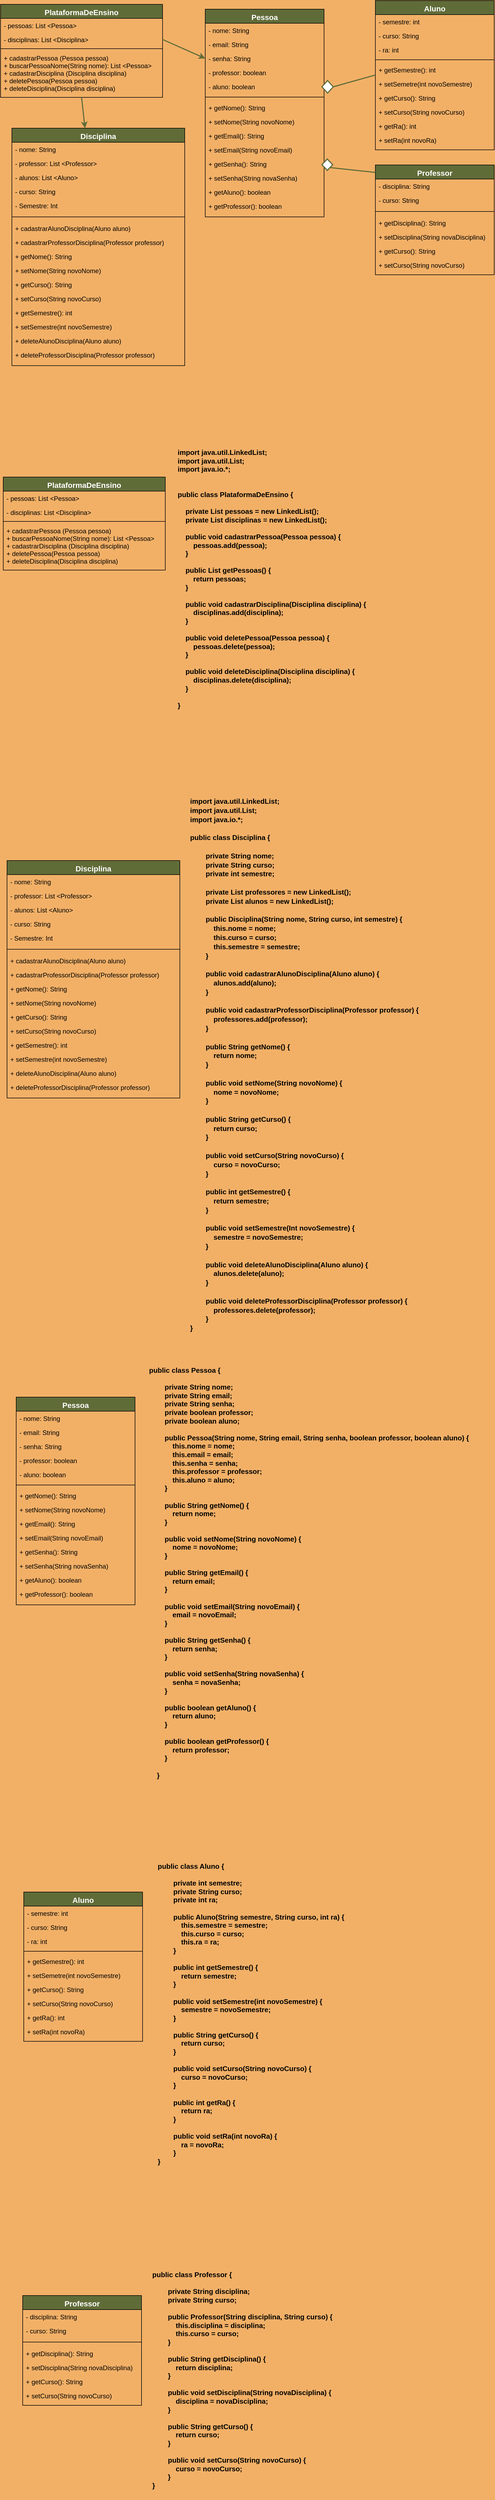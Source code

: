 <mxfile version="17.1.0" type="github">
  <diagram id="C5RBs43oDa-KdzZeNtuy" name="Page-1">
    <mxGraphModel dx="1320" dy="515" grid="0" gridSize="10" guides="1" tooltips="1" connect="1" arrows="1" fold="1" page="1" pageScale="1" pageWidth="827" pageHeight="1169" background="#F2B067" math="0" shadow="0">
      <root>
        <mxCell id="WIyWlLk6GJQsqaUBKTNV-0" />
        <mxCell id="WIyWlLk6GJQsqaUBKTNV-1" parent="WIyWlLk6GJQsqaUBKTNV-0" />
        <mxCell id="zkfFHV4jXpPFQw0GAbJ--0" value="PlataformaDeEnsino" style="swimlane;fontStyle=1;align=center;verticalAlign=top;childLayout=stackLayout;horizontal=1;startSize=26;horizontalStack=0;resizeParent=1;resizeLast=0;collapsible=1;marginBottom=0;rounded=0;shadow=0;strokeWidth=1;fillColor=#606C38;fontSize=14;fontColor=#FFFFFF;" parent="WIyWlLk6GJQsqaUBKTNV-1" vertex="1">
          <mxGeometry x="40" y="20" width="300" height="172" as="geometry">
            <mxRectangle x="220" y="120" width="160" height="26" as="alternateBounds" />
          </mxGeometry>
        </mxCell>
        <mxCell id="zkfFHV4jXpPFQw0GAbJ--1" value="- pessoas: List &lt;Pessoa&gt;" style="text;align=left;verticalAlign=top;spacingLeft=4;spacingRight=4;overflow=hidden;rotatable=0;points=[[0,0.5],[1,0.5]];portConstraint=eastwest;" parent="zkfFHV4jXpPFQw0GAbJ--0" vertex="1">
          <mxGeometry y="26" width="300" height="26" as="geometry" />
        </mxCell>
        <mxCell id="zkfFHV4jXpPFQw0GAbJ--2" value="- disciplinas: List &lt;Disciplina&gt;" style="text;align=left;verticalAlign=top;spacingLeft=4;spacingRight=4;overflow=hidden;rotatable=0;points=[[0,0.5],[1,0.5]];portConstraint=eastwest;rounded=0;shadow=0;html=0;strokeWidth=1;strokeColor=none;" parent="zkfFHV4jXpPFQw0GAbJ--0" vertex="1">
          <mxGeometry y="52" width="300" height="26" as="geometry" />
        </mxCell>
        <mxCell id="zkfFHV4jXpPFQw0GAbJ--4" value="" style="line;html=1;strokeWidth=1;align=left;verticalAlign=middle;spacingTop=-1;spacingLeft=3;spacingRight=3;rotatable=0;labelPosition=right;points=[];portConstraint=eastwest;" parent="zkfFHV4jXpPFQw0GAbJ--0" vertex="1">
          <mxGeometry y="78" width="300" height="8" as="geometry" />
        </mxCell>
        <mxCell id="zkfFHV4jXpPFQw0GAbJ--5" value="+ cadastrarPessoa (Pessoa pessoa)&#xa;+ buscarPessoaNome(String nome): List &lt;Pessoa&gt;&#xa;+ cadastrarDisciplina (Disciplina disciplina)&#xa;+ deletePessoa(Pessoa pessoa)&#xa;+ deleteDisciplina(Disciplina disciplina)&#xa;&#xa;&#xa;" style="text;align=left;verticalAlign=top;spacingLeft=4;spacingRight=4;overflow=hidden;rotatable=0;points=[[0,0.5],[1,0.5]];portConstraint=eastwest;" parent="zkfFHV4jXpPFQw0GAbJ--0" vertex="1">
          <mxGeometry y="86" width="300" height="84" as="geometry" />
        </mxCell>
        <mxCell id="zkfFHV4jXpPFQw0GAbJ--17" value="Pessoa" style="swimlane;fontStyle=1;align=center;verticalAlign=top;childLayout=stackLayout;horizontal=1;startSize=26;horizontalStack=0;resizeParent=1;resizeLast=0;collapsible=1;marginBottom=0;rounded=0;shadow=0;strokeWidth=1;fillColor=#606C38;fontSize=14;fontColor=#FFFFFF;" parent="WIyWlLk6GJQsqaUBKTNV-1" vertex="1">
          <mxGeometry x="419" y="29" width="220" height="384" as="geometry">
            <mxRectangle x="550" y="140" width="160" height="26" as="alternateBounds" />
          </mxGeometry>
        </mxCell>
        <mxCell id="zkfFHV4jXpPFQw0GAbJ--18" value="- nome: String" style="text;align=left;verticalAlign=top;spacingLeft=4;spacingRight=4;overflow=hidden;rotatable=0;points=[[0,0.5],[1,0.5]];portConstraint=eastwest;" parent="zkfFHV4jXpPFQw0GAbJ--17" vertex="1">
          <mxGeometry y="26" width="220" height="26" as="geometry" />
        </mxCell>
        <mxCell id="zkfFHV4jXpPFQw0GAbJ--19" value="- email: String" style="text;align=left;verticalAlign=top;spacingLeft=4;spacingRight=4;overflow=hidden;rotatable=0;points=[[0,0.5],[1,0.5]];portConstraint=eastwest;rounded=0;shadow=0;html=0;" parent="zkfFHV4jXpPFQw0GAbJ--17" vertex="1">
          <mxGeometry y="52" width="220" height="26" as="geometry" />
        </mxCell>
        <mxCell id="Sozwrkm8LUnKUUZ9vT8I-0" value="- senha: String" style="text;align=left;verticalAlign=top;spacingLeft=4;spacingRight=4;overflow=hidden;rotatable=0;points=[[0,0.5],[1,0.5]];portConstraint=eastwest;rounded=0;shadow=0;html=0;" parent="zkfFHV4jXpPFQw0GAbJ--17" vertex="1">
          <mxGeometry y="78" width="220" height="26" as="geometry" />
        </mxCell>
        <mxCell id="Sozwrkm8LUnKUUZ9vT8I-1" value="- professor: boolean" style="text;align=left;verticalAlign=top;spacingLeft=4;spacingRight=4;overflow=hidden;rotatable=0;points=[[0,0.5],[1,0.5]];portConstraint=eastwest;rounded=0;shadow=0;html=0;" parent="zkfFHV4jXpPFQw0GAbJ--17" vertex="1">
          <mxGeometry y="104" width="220" height="26" as="geometry" />
        </mxCell>
        <mxCell id="Sozwrkm8LUnKUUZ9vT8I-19" value="- aluno: boolean" style="text;align=left;verticalAlign=top;spacingLeft=4;spacingRight=4;overflow=hidden;rotatable=0;points=[[0,0.5],[1,0.5]];portConstraint=eastwest;rounded=0;shadow=0;html=0;" parent="zkfFHV4jXpPFQw0GAbJ--17" vertex="1">
          <mxGeometry y="130" width="220" height="26" as="geometry" />
        </mxCell>
        <mxCell id="zkfFHV4jXpPFQw0GAbJ--23" value="" style="line;html=1;strokeWidth=1;align=left;verticalAlign=middle;spacingTop=-1;spacingLeft=3;spacingRight=3;rotatable=0;labelPosition=right;points=[];portConstraint=eastwest;" parent="zkfFHV4jXpPFQw0GAbJ--17" vertex="1">
          <mxGeometry y="156" width="220" height="13" as="geometry" />
        </mxCell>
        <mxCell id="zkfFHV4jXpPFQw0GAbJ--24" value="+ getNome(): String" style="text;align=left;verticalAlign=top;spacingLeft=4;spacingRight=4;overflow=hidden;rotatable=0;points=[[0,0.5],[1,0.5]];portConstraint=eastwest;" parent="zkfFHV4jXpPFQw0GAbJ--17" vertex="1">
          <mxGeometry y="169" width="220" height="26" as="geometry" />
        </mxCell>
        <mxCell id="zkfFHV4jXpPFQw0GAbJ--25" value="+ setNome(String novoNome)" style="text;align=left;verticalAlign=top;spacingLeft=4;spacingRight=4;overflow=hidden;rotatable=0;points=[[0,0.5],[1,0.5]];portConstraint=eastwest;" parent="zkfFHV4jXpPFQw0GAbJ--17" vertex="1">
          <mxGeometry y="195" width="220" height="26" as="geometry" />
        </mxCell>
        <mxCell id="Sozwrkm8LUnKUUZ9vT8I-2" value="+ getEmail(): String" style="text;align=left;verticalAlign=top;spacingLeft=4;spacingRight=4;overflow=hidden;rotatable=0;points=[[0,0.5],[1,0.5]];portConstraint=eastwest;" parent="zkfFHV4jXpPFQw0GAbJ--17" vertex="1">
          <mxGeometry y="221" width="220" height="26" as="geometry" />
        </mxCell>
        <mxCell id="Sozwrkm8LUnKUUZ9vT8I-3" value="+ setEmail(String novoEmail)" style="text;align=left;verticalAlign=top;spacingLeft=4;spacingRight=4;overflow=hidden;rotatable=0;points=[[0,0.5],[1,0.5]];portConstraint=eastwest;" parent="zkfFHV4jXpPFQw0GAbJ--17" vertex="1">
          <mxGeometry y="247" width="220" height="26" as="geometry" />
        </mxCell>
        <mxCell id="Sozwrkm8LUnKUUZ9vT8I-5" value="+ getSenha(): String" style="text;align=left;verticalAlign=top;spacingLeft=4;spacingRight=4;overflow=hidden;rotatable=0;points=[[0,0.5],[1,0.5]];portConstraint=eastwest;" parent="zkfFHV4jXpPFQw0GAbJ--17" vertex="1">
          <mxGeometry y="273" width="220" height="26" as="geometry" />
        </mxCell>
        <mxCell id="Sozwrkm8LUnKUUZ9vT8I-6" value="+ setSenha(String novaSenha)" style="text;align=left;verticalAlign=top;spacingLeft=4;spacingRight=4;overflow=hidden;rotatable=0;points=[[0,0.5],[1,0.5]];portConstraint=eastwest;" parent="zkfFHV4jXpPFQw0GAbJ--17" vertex="1">
          <mxGeometry y="299" width="220" height="26" as="geometry" />
        </mxCell>
        <mxCell id="Sozwrkm8LUnKUUZ9vT8I-20" value="+ getAluno(): boolean" style="text;align=left;verticalAlign=top;spacingLeft=4;spacingRight=4;overflow=hidden;rotatable=0;points=[[0,0.5],[1,0.5]];portConstraint=eastwest;" parent="zkfFHV4jXpPFQw0GAbJ--17" vertex="1">
          <mxGeometry y="325" width="220" height="26" as="geometry" />
        </mxCell>
        <mxCell id="Sozwrkm8LUnKUUZ9vT8I-21" value="+ getProfessor(): boolean" style="text;align=left;verticalAlign=top;spacingLeft=4;spacingRight=4;overflow=hidden;rotatable=0;points=[[0,0.5],[1,0.5]];portConstraint=eastwest;" parent="zkfFHV4jXpPFQw0GAbJ--17" vertex="1">
          <mxGeometry y="351" width="220" height="26" as="geometry" />
        </mxCell>
        <mxCell id="iCDL-A0NoCfyrDRCizDj-4" value="" style="endArrow=classic;html=1;rounded=0;strokeWidth=2;strokeColor=#606C38;" parent="WIyWlLk6GJQsqaUBKTNV-1" target="Sozwrkm8LUnKUUZ9vT8I-7" edge="1">
          <mxGeometry width="50" height="50" relative="1" as="geometry">
            <mxPoint x="190" y="192" as="sourcePoint" />
            <mxPoint x="440.02" y="440" as="targetPoint" />
          </mxGeometry>
        </mxCell>
        <mxCell id="iCDL-A0NoCfyrDRCizDj-5" value="" style="endArrow=classic;html=1;rounded=0;exitX=1;exitY=0.5;exitDx=0;exitDy=0;entryX=0;entryY=0.5;entryDx=0;entryDy=0;strokeWidth=2;strokeColor=#606C38;" parent="WIyWlLk6GJQsqaUBKTNV-1" source="zkfFHV4jXpPFQw0GAbJ--2" target="Sozwrkm8LUnKUUZ9vT8I-0" edge="1">
          <mxGeometry width="50" height="50" relative="1" as="geometry">
            <mxPoint x="380" y="154" as="sourcePoint" />
            <mxPoint x="430" y="104" as="targetPoint" />
          </mxGeometry>
        </mxCell>
        <mxCell id="Sozwrkm8LUnKUUZ9vT8I-7" value="Disciplina" style="swimlane;fontStyle=1;align=center;verticalAlign=top;childLayout=stackLayout;horizontal=1;startSize=26;horizontalStack=0;resizeParent=1;resizeLast=0;collapsible=1;marginBottom=0;rounded=0;shadow=0;strokeWidth=1;fillColor=#606C38;fontSize=14;fontColor=#FFFFFF;" parent="WIyWlLk6GJQsqaUBKTNV-1" vertex="1">
          <mxGeometry x="61" y="249" width="320" height="439" as="geometry">
            <mxRectangle x="550" y="140" width="160" height="26" as="alternateBounds" />
          </mxGeometry>
        </mxCell>
        <mxCell id="Sozwrkm8LUnKUUZ9vT8I-8" value="- nome: String" style="text;align=left;verticalAlign=top;spacingLeft=4;spacingRight=4;overflow=hidden;rotatable=0;points=[[0,0.5],[1,0.5]];portConstraint=eastwest;" parent="Sozwrkm8LUnKUUZ9vT8I-7" vertex="1">
          <mxGeometry y="26" width="320" height="26" as="geometry" />
        </mxCell>
        <mxCell id="Sozwrkm8LUnKUUZ9vT8I-9" value="- professor: List &lt;Professor&gt;" style="text;align=left;verticalAlign=top;spacingLeft=4;spacingRight=4;overflow=hidden;rotatable=0;points=[[0,0.5],[1,0.5]];portConstraint=eastwest;rounded=0;shadow=0;html=0;" parent="Sozwrkm8LUnKUUZ9vT8I-7" vertex="1">
          <mxGeometry y="52" width="320" height="26" as="geometry" />
        </mxCell>
        <mxCell id="Sozwrkm8LUnKUUZ9vT8I-10" value="- alunos: List &lt;Aluno&gt;" style="text;align=left;verticalAlign=top;spacingLeft=4;spacingRight=4;overflow=hidden;rotatable=0;points=[[0,0.5],[1,0.5]];portConstraint=eastwest;rounded=0;shadow=0;html=0;fillColor=none;" parent="Sozwrkm8LUnKUUZ9vT8I-7" vertex="1">
          <mxGeometry y="78" width="320" height="26" as="geometry" />
        </mxCell>
        <mxCell id="Sozwrkm8LUnKUUZ9vT8I-59" value="- curso: String" style="text;align=left;verticalAlign=top;spacingLeft=4;spacingRight=4;overflow=hidden;rotatable=0;points=[[0,0.5],[1,0.5]];portConstraint=eastwest;rounded=0;shadow=0;html=0;" parent="Sozwrkm8LUnKUUZ9vT8I-7" vertex="1">
          <mxGeometry y="104" width="320" height="26" as="geometry" />
        </mxCell>
        <mxCell id="Sozwrkm8LUnKUUZ9vT8I-60" value="- Semestre: Int" style="text;align=left;verticalAlign=top;spacingLeft=4;spacingRight=4;overflow=hidden;rotatable=0;points=[[0,0.5],[1,0.5]];portConstraint=eastwest;rounded=0;shadow=0;html=0;" parent="Sozwrkm8LUnKUUZ9vT8I-7" vertex="1">
          <mxGeometry y="130" width="320" height="26" as="geometry" />
        </mxCell>
        <mxCell id="Sozwrkm8LUnKUUZ9vT8I-12" value="" style="line;html=1;strokeWidth=1;align=left;verticalAlign=middle;spacingTop=-1;spacingLeft=3;spacingRight=3;rotatable=0;labelPosition=right;points=[];portConstraint=eastwest;" parent="Sozwrkm8LUnKUUZ9vT8I-7" vertex="1">
          <mxGeometry y="156" width="320" height="16" as="geometry" />
        </mxCell>
        <mxCell id="Sozwrkm8LUnKUUZ9vT8I-13" value="+ cadastrarAlunoDisciplina(Aluno aluno)" style="text;align=left;verticalAlign=top;spacingLeft=4;spacingRight=4;overflow=hidden;rotatable=0;points=[[0,0.5],[1,0.5]];portConstraint=eastwest;" parent="Sozwrkm8LUnKUUZ9vT8I-7" vertex="1">
          <mxGeometry y="172" width="320" height="26" as="geometry" />
        </mxCell>
        <mxCell id="Sozwrkm8LUnKUUZ9vT8I-14" value="+ cadastrarProfessorDisciplina(Professor professor)" style="text;align=left;verticalAlign=top;spacingLeft=4;spacingRight=4;overflow=hidden;rotatable=0;points=[[0,0.5],[1,0.5]];portConstraint=eastwest;" parent="Sozwrkm8LUnKUUZ9vT8I-7" vertex="1">
          <mxGeometry y="198" width="320" height="26" as="geometry" />
        </mxCell>
        <mxCell id="Sozwrkm8LUnKUUZ9vT8I-15" value="+ getNome(): String" style="text;align=left;verticalAlign=top;spacingLeft=4;spacingRight=4;overflow=hidden;rotatable=0;points=[[0,0.5],[1,0.5]];portConstraint=eastwest;" parent="Sozwrkm8LUnKUUZ9vT8I-7" vertex="1">
          <mxGeometry y="224" width="320" height="26" as="geometry" />
        </mxCell>
        <mxCell id="Sozwrkm8LUnKUUZ9vT8I-16" value="+ setNome(String novoNome)" style="text;align=left;verticalAlign=top;spacingLeft=4;spacingRight=4;overflow=hidden;rotatable=0;points=[[0,0.5],[1,0.5]];portConstraint=eastwest;" parent="Sozwrkm8LUnKUUZ9vT8I-7" vertex="1">
          <mxGeometry y="250" width="320" height="26" as="geometry" />
        </mxCell>
        <mxCell id="Sozwrkm8LUnKUUZ9vT8I-18" value="+ getCurso(): String" style="text;align=left;verticalAlign=top;spacingLeft=4;spacingRight=4;overflow=hidden;rotatable=0;points=[[0,0.5],[1,0.5]];portConstraint=eastwest;" parent="Sozwrkm8LUnKUUZ9vT8I-7" vertex="1">
          <mxGeometry y="276" width="320" height="26" as="geometry" />
        </mxCell>
        <mxCell id="Sozwrkm8LUnKUUZ9vT8I-61" value="+ setCurso(String novoCurso)" style="text;align=left;verticalAlign=top;spacingLeft=4;spacingRight=4;overflow=hidden;rotatable=0;points=[[0,0.5],[1,0.5]];portConstraint=eastwest;" parent="Sozwrkm8LUnKUUZ9vT8I-7" vertex="1">
          <mxGeometry y="302" width="320" height="26" as="geometry" />
        </mxCell>
        <mxCell id="Sozwrkm8LUnKUUZ9vT8I-17" value="+ getSemestre(): int" style="text;align=left;verticalAlign=top;spacingLeft=4;spacingRight=4;overflow=hidden;rotatable=0;points=[[0,0.5],[1,0.5]];portConstraint=eastwest;" parent="Sozwrkm8LUnKUUZ9vT8I-7" vertex="1">
          <mxGeometry y="328" width="320" height="26" as="geometry" />
        </mxCell>
        <mxCell id="Sozwrkm8LUnKUUZ9vT8I-62" value="+ setSemestre(int novoSemestre)" style="text;align=left;verticalAlign=top;spacingLeft=4;spacingRight=4;overflow=hidden;rotatable=0;points=[[0,0.5],[1,0.5]];portConstraint=eastwest;" parent="Sozwrkm8LUnKUUZ9vT8I-7" vertex="1">
          <mxGeometry y="354" width="320" height="26" as="geometry" />
        </mxCell>
        <mxCell id="Sozwrkm8LUnKUUZ9vT8I-63" value="+ deleteAlunoDisciplina(Aluno aluno)" style="text;align=left;verticalAlign=top;spacingLeft=4;spacingRight=4;overflow=hidden;rotatable=0;points=[[0,0.5],[1,0.5]];portConstraint=eastwest;" parent="Sozwrkm8LUnKUUZ9vT8I-7" vertex="1">
          <mxGeometry y="380" width="320" height="26" as="geometry" />
        </mxCell>
        <mxCell id="Sozwrkm8LUnKUUZ9vT8I-64" value="+ deleteProfessorDisciplina(Professor professor)" style="text;align=left;verticalAlign=top;spacingLeft=4;spacingRight=4;overflow=hidden;rotatable=0;points=[[0,0.5],[1,0.5]];portConstraint=eastwest;" parent="Sozwrkm8LUnKUUZ9vT8I-7" vertex="1">
          <mxGeometry y="406" width="320" height="26" as="geometry" />
        </mxCell>
        <mxCell id="Sozwrkm8LUnKUUZ9vT8I-23" value="Aluno" style="swimlane;fontStyle=1;align=center;verticalAlign=top;childLayout=stackLayout;horizontal=1;startSize=26;horizontalStack=0;resizeParent=1;resizeLast=0;collapsible=1;marginBottom=0;rounded=0;shadow=0;strokeWidth=1;fillColor=#606C38;fontSize=14;fontColor=#FFFFFF;" parent="WIyWlLk6GJQsqaUBKTNV-1" vertex="1">
          <mxGeometry x="734" y="13" width="220" height="276" as="geometry">
            <mxRectangle x="550" y="140" width="160" height="26" as="alternateBounds" />
          </mxGeometry>
        </mxCell>
        <mxCell id="Sozwrkm8LUnKUUZ9vT8I-25" value="- semestre: int" style="text;align=left;verticalAlign=top;spacingLeft=4;spacingRight=4;overflow=hidden;rotatable=0;points=[[0,0.5],[1,0.5]];portConstraint=eastwest;rounded=0;shadow=0;html=0;" parent="Sozwrkm8LUnKUUZ9vT8I-23" vertex="1">
          <mxGeometry y="26" width="220" height="26" as="geometry" />
        </mxCell>
        <mxCell id="Sozwrkm8LUnKUUZ9vT8I-26" value="- curso: String" style="text;align=left;verticalAlign=top;spacingLeft=4;spacingRight=4;overflow=hidden;rotatable=0;points=[[0,0.5],[1,0.5]];portConstraint=eastwest;rounded=0;shadow=0;html=0;" parent="Sozwrkm8LUnKUUZ9vT8I-23" vertex="1">
          <mxGeometry y="52" width="220" height="26" as="geometry" />
        </mxCell>
        <mxCell id="Sozwrkm8LUnKUUZ9vT8I-51" value="- ra: int" style="text;align=left;verticalAlign=top;spacingLeft=4;spacingRight=4;overflow=hidden;rotatable=0;points=[[0,0.5],[1,0.5]];portConstraint=eastwest;rounded=0;shadow=0;html=0;" parent="Sozwrkm8LUnKUUZ9vT8I-23" vertex="1">
          <mxGeometry y="78" width="220" height="26" as="geometry" />
        </mxCell>
        <mxCell id="Sozwrkm8LUnKUUZ9vT8I-29" value="" style="line;html=1;strokeWidth=1;align=left;verticalAlign=middle;spacingTop=-1;spacingLeft=3;spacingRight=3;rotatable=0;labelPosition=right;points=[];portConstraint=eastwest;" parent="Sozwrkm8LUnKUUZ9vT8I-23" vertex="1">
          <mxGeometry y="104" width="220" height="11" as="geometry" />
        </mxCell>
        <mxCell id="Sozwrkm8LUnKUUZ9vT8I-32" value="+ getSemestre(): int" style="text;align=left;verticalAlign=top;spacingLeft=4;spacingRight=4;overflow=hidden;rotatable=0;points=[[0,0.5],[1,0.5]];portConstraint=eastwest;" parent="Sozwrkm8LUnKUUZ9vT8I-23" vertex="1">
          <mxGeometry y="115" width="220" height="26" as="geometry" />
        </mxCell>
        <mxCell id="Sozwrkm8LUnKUUZ9vT8I-33" value="+ setSemetre(int novoSemestre)" style="text;align=left;verticalAlign=top;spacingLeft=4;spacingRight=4;overflow=hidden;rotatable=0;points=[[0,0.5],[1,0.5]];portConstraint=eastwest;" parent="Sozwrkm8LUnKUUZ9vT8I-23" vertex="1">
          <mxGeometry y="141" width="220" height="26" as="geometry" />
        </mxCell>
        <mxCell id="Sozwrkm8LUnKUUZ9vT8I-34" value="+ getCurso(): String" style="text;align=left;verticalAlign=top;spacingLeft=4;spacingRight=4;overflow=hidden;rotatable=0;points=[[0,0.5],[1,0.5]];portConstraint=eastwest;" parent="Sozwrkm8LUnKUUZ9vT8I-23" vertex="1">
          <mxGeometry y="167" width="220" height="26" as="geometry" />
        </mxCell>
        <mxCell id="Sozwrkm8LUnKUUZ9vT8I-35" value="+ setCurso(String novoCurso)" style="text;align=left;verticalAlign=top;spacingLeft=4;spacingRight=4;overflow=hidden;rotatable=0;points=[[0,0.5],[1,0.5]];portConstraint=eastwest;" parent="Sozwrkm8LUnKUUZ9vT8I-23" vertex="1">
          <mxGeometry y="193" width="220" height="26" as="geometry" />
        </mxCell>
        <mxCell id="Sozwrkm8LUnKUUZ9vT8I-52" value="+ getRa(): int" style="text;align=left;verticalAlign=top;spacingLeft=4;spacingRight=4;overflow=hidden;rotatable=0;points=[[0,0.5],[1,0.5]];portConstraint=eastwest;" parent="Sozwrkm8LUnKUUZ9vT8I-23" vertex="1">
          <mxGeometry y="219" width="220" height="26" as="geometry" />
        </mxCell>
        <mxCell id="Sozwrkm8LUnKUUZ9vT8I-53" value="+ setRa(int novoRa)" style="text;align=left;verticalAlign=top;spacingLeft=4;spacingRight=4;overflow=hidden;rotatable=0;points=[[0,0.5],[1,0.5]];portConstraint=eastwest;" parent="Sozwrkm8LUnKUUZ9vT8I-23" vertex="1">
          <mxGeometry y="245" width="220" height="26" as="geometry" />
        </mxCell>
        <mxCell id="Sozwrkm8LUnKUUZ9vT8I-40" value="Professor" style="swimlane;fontStyle=1;align=center;verticalAlign=top;childLayout=stackLayout;horizontal=1;startSize=26;horizontalStack=0;resizeParent=1;resizeLast=0;collapsible=1;marginBottom=0;rounded=0;shadow=0;strokeWidth=1;fillColor=#606C38;fontSize=14;fontColor=#FFFFFF;" parent="WIyWlLk6GJQsqaUBKTNV-1" vertex="1">
          <mxGeometry x="734" y="317" width="220" height="203" as="geometry">
            <mxRectangle x="550" y="140" width="160" height="26" as="alternateBounds" />
          </mxGeometry>
        </mxCell>
        <mxCell id="Sozwrkm8LUnKUUZ9vT8I-42" value="- disciplina: String" style="text;align=left;verticalAlign=top;spacingLeft=4;spacingRight=4;overflow=hidden;rotatable=0;points=[[0,0.5],[1,0.5]];portConstraint=eastwest;rounded=0;shadow=0;html=0;" parent="Sozwrkm8LUnKUUZ9vT8I-40" vertex="1">
          <mxGeometry y="26" width="220" height="26" as="geometry" />
        </mxCell>
        <mxCell id="Sozwrkm8LUnKUUZ9vT8I-43" value="- curso: String" style="text;align=left;verticalAlign=top;spacingLeft=4;spacingRight=4;overflow=hidden;rotatable=0;points=[[0,0.5],[1,0.5]];portConstraint=eastwest;rounded=0;shadow=0;html=0;" parent="Sozwrkm8LUnKUUZ9vT8I-40" vertex="1">
          <mxGeometry y="52" width="220" height="26" as="geometry" />
        </mxCell>
        <mxCell id="Sozwrkm8LUnKUUZ9vT8I-44" value="" style="line;html=1;strokeWidth=1;align=left;verticalAlign=middle;spacingTop=-1;spacingLeft=3;spacingRight=3;rotatable=0;labelPosition=right;points=[];portConstraint=eastwest;" parent="Sozwrkm8LUnKUUZ9vT8I-40" vertex="1">
          <mxGeometry y="78" width="220" height="16" as="geometry" />
        </mxCell>
        <mxCell id="Sozwrkm8LUnKUUZ9vT8I-47" value="+ getDisciplina(): String" style="text;align=left;verticalAlign=top;spacingLeft=4;spacingRight=4;overflow=hidden;rotatable=0;points=[[0,0.5],[1,0.5]];portConstraint=eastwest;" parent="Sozwrkm8LUnKUUZ9vT8I-40" vertex="1">
          <mxGeometry y="94" width="220" height="26" as="geometry" />
        </mxCell>
        <mxCell id="Sozwrkm8LUnKUUZ9vT8I-48" value="+ setDisciplina(String novaDisciplina)" style="text;align=left;verticalAlign=top;spacingLeft=4;spacingRight=4;overflow=hidden;rotatable=0;points=[[0,0.5],[1,0.5]];portConstraint=eastwest;" parent="Sozwrkm8LUnKUUZ9vT8I-40" vertex="1">
          <mxGeometry y="120" width="220" height="26" as="geometry" />
        </mxCell>
        <mxCell id="Sozwrkm8LUnKUUZ9vT8I-49" value="+ getCurso(): String" style="text;align=left;verticalAlign=top;spacingLeft=4;spacingRight=4;overflow=hidden;rotatable=0;points=[[0,0.5],[1,0.5]];portConstraint=eastwest;" parent="Sozwrkm8LUnKUUZ9vT8I-40" vertex="1">
          <mxGeometry y="146" width="220" height="26" as="geometry" />
        </mxCell>
        <mxCell id="Sozwrkm8LUnKUUZ9vT8I-50" value="+ setCurso(String novoCurso)" style="text;align=left;verticalAlign=top;spacingLeft=4;spacingRight=4;overflow=hidden;rotatable=0;points=[[0,0.5],[1,0.5]];portConstraint=eastwest;" parent="Sozwrkm8LUnKUUZ9vT8I-40" vertex="1">
          <mxGeometry y="172" width="220" height="26" as="geometry" />
        </mxCell>
        <mxCell id="Sozwrkm8LUnKUUZ9vT8I-54" value="" style="endArrow=none;html=1;rounded=0;exitX=1;exitY=0.5;exitDx=0;exitDy=0;strokeWidth=2;strokeColor=#606C38;" parent="WIyWlLk6GJQsqaUBKTNV-1" source="Sozwrkm8LUnKUUZ9vT8I-58" edge="1">
          <mxGeometry width="50" height="50" relative="1" as="geometry">
            <mxPoint x="730" y="200" as="sourcePoint" />
            <mxPoint x="733" y="151" as="targetPoint" />
          </mxGeometry>
        </mxCell>
        <mxCell id="Sozwrkm8LUnKUUZ9vT8I-55" value="" style="endArrow=none;html=1;rounded=0;exitX=1;exitY=1;exitDx=0;exitDy=0;startArrow=none;strokeWidth=2;entryX=0;entryY=0.068;entryDx=0;entryDy=0;entryPerimeter=0;strokeColor=#606C38;" parent="WIyWlLk6GJQsqaUBKTNV-1" source="Sozwrkm8LUnKUUZ9vT8I-56" target="Sozwrkm8LUnKUUZ9vT8I-40" edge="1">
          <mxGeometry width="50" height="50" relative="1" as="geometry">
            <mxPoint x="690" y="324.01" as="sourcePoint" />
            <mxPoint x="721" y="355" as="targetPoint" />
          </mxGeometry>
        </mxCell>
        <mxCell id="Sozwrkm8LUnKUUZ9vT8I-56" value="" style="rhombus;whiteSpace=wrap;html=1;strokeColor=#606C38;strokeWidth=2;" parent="WIyWlLk6GJQsqaUBKTNV-1" vertex="1">
          <mxGeometry x="635" y="306" width="20" height="21" as="geometry" />
        </mxCell>
        <mxCell id="Sozwrkm8LUnKUUZ9vT8I-58" value="" style="rhombus;whiteSpace=wrap;html=1;strokeWidth=2;strokeColor=#606C38;" parent="WIyWlLk6GJQsqaUBKTNV-1" vertex="1">
          <mxGeometry x="635" y="161" width="21" height="23" as="geometry" />
        </mxCell>
        <mxCell id="2Zl63UO0i2qb1Ubn0mg7-0" value="PlataformaDeEnsino" style="swimlane;fontStyle=1;align=center;verticalAlign=top;childLayout=stackLayout;horizontal=1;startSize=26;horizontalStack=0;resizeParent=1;resizeLast=0;collapsible=1;marginBottom=0;rounded=0;shadow=0;strokeWidth=1;fillColor=#606C38;fontSize=14;fontColor=#FFFFFF;" vertex="1" parent="WIyWlLk6GJQsqaUBKTNV-1">
          <mxGeometry x="45" y="894" width="300" height="172" as="geometry">
            <mxRectangle x="220" y="120" width="160" height="26" as="alternateBounds" />
          </mxGeometry>
        </mxCell>
        <mxCell id="2Zl63UO0i2qb1Ubn0mg7-1" value="- pessoas: List &lt;Pessoa&gt;" style="text;align=left;verticalAlign=top;spacingLeft=4;spacingRight=4;overflow=hidden;rotatable=0;points=[[0,0.5],[1,0.5]];portConstraint=eastwest;" vertex="1" parent="2Zl63UO0i2qb1Ubn0mg7-0">
          <mxGeometry y="26" width="300" height="26" as="geometry" />
        </mxCell>
        <mxCell id="2Zl63UO0i2qb1Ubn0mg7-2" value="- disciplinas: List &lt;Disciplina&gt;" style="text;align=left;verticalAlign=top;spacingLeft=4;spacingRight=4;overflow=hidden;rotatable=0;points=[[0,0.5],[1,0.5]];portConstraint=eastwest;rounded=0;shadow=0;html=0;strokeWidth=1;strokeColor=none;" vertex="1" parent="2Zl63UO0i2qb1Ubn0mg7-0">
          <mxGeometry y="52" width="300" height="26" as="geometry" />
        </mxCell>
        <mxCell id="2Zl63UO0i2qb1Ubn0mg7-3" value="" style="line;html=1;strokeWidth=1;align=left;verticalAlign=middle;spacingTop=-1;spacingLeft=3;spacingRight=3;rotatable=0;labelPosition=right;points=[];portConstraint=eastwest;" vertex="1" parent="2Zl63UO0i2qb1Ubn0mg7-0">
          <mxGeometry y="78" width="300" height="8" as="geometry" />
        </mxCell>
        <mxCell id="2Zl63UO0i2qb1Ubn0mg7-4" value="+ cadastrarPessoa (Pessoa pessoa)&#xa;+ buscarPessoaNome(String nome): List &lt;Pessoa&gt;&#xa;+ cadastrarDisciplina (Disciplina disciplina)&#xa;+ deletePessoa(Pessoa pessoa)&#xa;+ deleteDisciplina(Disciplina disciplina)&#xa;&#xa;&#xa;" style="text;align=left;verticalAlign=top;spacingLeft=4;spacingRight=4;overflow=hidden;rotatable=0;points=[[0,0.5],[1,0.5]];portConstraint=eastwest;" vertex="1" parent="2Zl63UO0i2qb1Ubn0mg7-0">
          <mxGeometry y="86" width="300" height="84" as="geometry" />
        </mxCell>
        <mxCell id="2Zl63UO0i2qb1Ubn0mg7-5" value="&lt;font style=&quot;font-size: 13px&quot;&gt;&lt;b&gt;import java.util.LinkedList;&lt;br&gt;import java.util.List;&lt;br&gt;import java.io.*;&lt;br&gt;&lt;br&gt;&lt;br&gt;public class PlataformaDeEnsino {&lt;br&gt;&amp;nbsp;&amp;nbsp; &amp;nbsp;&lt;br&gt;&amp;nbsp;&amp;nbsp; &amp;nbsp;private List pessoas = new LinkedList();&lt;br&gt;&amp;nbsp;&amp;nbsp; &amp;nbsp;private List disciplinas = new LinkedList();&lt;br&gt;&lt;br&gt;&amp;nbsp;&amp;nbsp; &amp;nbsp;public void cadastrarPessoa(Pessoa pessoa) {&lt;br&gt;&amp;nbsp;&amp;nbsp; &amp;nbsp;&amp;nbsp;&amp;nbsp;&amp;nbsp; pessoas.add(pessoa);&lt;br&gt;&amp;nbsp;&amp;nbsp; &amp;nbsp;}&lt;br&gt;&amp;nbsp;&amp;nbsp; &amp;nbsp;&lt;br&gt;&amp;nbsp;&amp;nbsp; &amp;nbsp;public List getPessoas() {&lt;br&gt;&amp;nbsp;&amp;nbsp; &amp;nbsp;&amp;nbsp;&amp;nbsp;&amp;nbsp; return pessoas;&lt;br&gt;&amp;nbsp;&amp;nbsp; &amp;nbsp;}&lt;br&gt;&amp;nbsp;&amp;nbsp; &amp;nbsp;&lt;br&gt;&amp;nbsp;&amp;nbsp; &amp;nbsp;public void cadastrarDisciplina(Disciplina disciplina) {&lt;br&gt;&amp;nbsp;&amp;nbsp; &amp;nbsp;&amp;nbsp;&amp;nbsp;&amp;nbsp; disciplinas.add(disciplina);&lt;br&gt;&amp;nbsp;&amp;nbsp; &amp;nbsp;}&lt;br&gt;&amp;nbsp;&amp;nbsp; &amp;nbsp;&lt;br&gt;&amp;nbsp;&amp;nbsp; &amp;nbsp;public void deletePessoa(Pessoa pessoa) {&lt;br&gt;&amp;nbsp;&amp;nbsp; &amp;nbsp;&amp;nbsp;&amp;nbsp;&amp;nbsp; pessoas.delete(pessoa);&lt;br&gt;&amp;nbsp;&amp;nbsp; &amp;nbsp;}&lt;br&gt;&amp;nbsp;&amp;nbsp; &amp;nbsp;&lt;br&gt;&amp;nbsp;&amp;nbsp; &amp;nbsp;public void deleteDisciplina(Disciplina disciplina) {&lt;br&gt;&amp;nbsp;&amp;nbsp; &amp;nbsp;&amp;nbsp;&amp;nbsp;&amp;nbsp; disciplinas.delete(disciplina);&lt;br&gt;&amp;nbsp;&amp;nbsp; &amp;nbsp;}&lt;br&gt;&amp;nbsp;&amp;nbsp; &amp;nbsp;&lt;br&gt;}&lt;/b&gt;&lt;/font&gt;" style="text;whiteSpace=wrap;html=1;" vertex="1" parent="WIyWlLk6GJQsqaUBKTNV-1">
          <mxGeometry x="366" y="834" width="401" height="448" as="geometry" />
        </mxCell>
        <mxCell id="2Zl63UO0i2qb1Ubn0mg7-6" value="Disciplina" style="swimlane;fontStyle=1;align=center;verticalAlign=top;childLayout=stackLayout;horizontal=1;startSize=26;horizontalStack=0;resizeParent=1;resizeLast=0;collapsible=1;marginBottom=0;rounded=0;shadow=0;strokeWidth=1;fillColor=#606C38;fontSize=14;fontColor=#FFFFFF;" vertex="1" parent="WIyWlLk6GJQsqaUBKTNV-1">
          <mxGeometry x="52" y="1603" width="320" height="439" as="geometry">
            <mxRectangle x="550" y="140" width="160" height="26" as="alternateBounds" />
          </mxGeometry>
        </mxCell>
        <mxCell id="2Zl63UO0i2qb1Ubn0mg7-7" value="- nome: String" style="text;align=left;verticalAlign=top;spacingLeft=4;spacingRight=4;overflow=hidden;rotatable=0;points=[[0,0.5],[1,0.5]];portConstraint=eastwest;" vertex="1" parent="2Zl63UO0i2qb1Ubn0mg7-6">
          <mxGeometry y="26" width="320" height="26" as="geometry" />
        </mxCell>
        <mxCell id="2Zl63UO0i2qb1Ubn0mg7-8" value="- professor: List &lt;Professor&gt;" style="text;align=left;verticalAlign=top;spacingLeft=4;spacingRight=4;overflow=hidden;rotatable=0;points=[[0,0.5],[1,0.5]];portConstraint=eastwest;rounded=0;shadow=0;html=0;" vertex="1" parent="2Zl63UO0i2qb1Ubn0mg7-6">
          <mxGeometry y="52" width="320" height="26" as="geometry" />
        </mxCell>
        <mxCell id="2Zl63UO0i2qb1Ubn0mg7-9" value="- alunos: List &lt;Aluno&gt;" style="text;align=left;verticalAlign=top;spacingLeft=4;spacingRight=4;overflow=hidden;rotatable=0;points=[[0,0.5],[1,0.5]];portConstraint=eastwest;rounded=0;shadow=0;html=0;fillColor=none;" vertex="1" parent="2Zl63UO0i2qb1Ubn0mg7-6">
          <mxGeometry y="78" width="320" height="26" as="geometry" />
        </mxCell>
        <mxCell id="2Zl63UO0i2qb1Ubn0mg7-10" value="- curso: String" style="text;align=left;verticalAlign=top;spacingLeft=4;spacingRight=4;overflow=hidden;rotatable=0;points=[[0,0.5],[1,0.5]];portConstraint=eastwest;rounded=0;shadow=0;html=0;" vertex="1" parent="2Zl63UO0i2qb1Ubn0mg7-6">
          <mxGeometry y="104" width="320" height="26" as="geometry" />
        </mxCell>
        <mxCell id="2Zl63UO0i2qb1Ubn0mg7-11" value="- Semestre: Int" style="text;align=left;verticalAlign=top;spacingLeft=4;spacingRight=4;overflow=hidden;rotatable=0;points=[[0,0.5],[1,0.5]];portConstraint=eastwest;rounded=0;shadow=0;html=0;" vertex="1" parent="2Zl63UO0i2qb1Ubn0mg7-6">
          <mxGeometry y="130" width="320" height="26" as="geometry" />
        </mxCell>
        <mxCell id="2Zl63UO0i2qb1Ubn0mg7-12" value="" style="line;html=1;strokeWidth=1;align=left;verticalAlign=middle;spacingTop=-1;spacingLeft=3;spacingRight=3;rotatable=0;labelPosition=right;points=[];portConstraint=eastwest;" vertex="1" parent="2Zl63UO0i2qb1Ubn0mg7-6">
          <mxGeometry y="156" width="320" height="16" as="geometry" />
        </mxCell>
        <mxCell id="2Zl63UO0i2qb1Ubn0mg7-13" value="+ cadastrarAlunoDisciplina(Aluno aluno)" style="text;align=left;verticalAlign=top;spacingLeft=4;spacingRight=4;overflow=hidden;rotatable=0;points=[[0,0.5],[1,0.5]];portConstraint=eastwest;" vertex="1" parent="2Zl63UO0i2qb1Ubn0mg7-6">
          <mxGeometry y="172" width="320" height="26" as="geometry" />
        </mxCell>
        <mxCell id="2Zl63UO0i2qb1Ubn0mg7-14" value="+ cadastrarProfessorDisciplina(Professor professor)" style="text;align=left;verticalAlign=top;spacingLeft=4;spacingRight=4;overflow=hidden;rotatable=0;points=[[0,0.5],[1,0.5]];portConstraint=eastwest;" vertex="1" parent="2Zl63UO0i2qb1Ubn0mg7-6">
          <mxGeometry y="198" width="320" height="26" as="geometry" />
        </mxCell>
        <mxCell id="2Zl63UO0i2qb1Ubn0mg7-15" value="+ getNome(): String" style="text;align=left;verticalAlign=top;spacingLeft=4;spacingRight=4;overflow=hidden;rotatable=0;points=[[0,0.5],[1,0.5]];portConstraint=eastwest;" vertex="1" parent="2Zl63UO0i2qb1Ubn0mg7-6">
          <mxGeometry y="224" width="320" height="26" as="geometry" />
        </mxCell>
        <mxCell id="2Zl63UO0i2qb1Ubn0mg7-16" value="+ setNome(String novoNome)" style="text;align=left;verticalAlign=top;spacingLeft=4;spacingRight=4;overflow=hidden;rotatable=0;points=[[0,0.5],[1,0.5]];portConstraint=eastwest;" vertex="1" parent="2Zl63UO0i2qb1Ubn0mg7-6">
          <mxGeometry y="250" width="320" height="26" as="geometry" />
        </mxCell>
        <mxCell id="2Zl63UO0i2qb1Ubn0mg7-17" value="+ getCurso(): String" style="text;align=left;verticalAlign=top;spacingLeft=4;spacingRight=4;overflow=hidden;rotatable=0;points=[[0,0.5],[1,0.5]];portConstraint=eastwest;" vertex="1" parent="2Zl63UO0i2qb1Ubn0mg7-6">
          <mxGeometry y="276" width="320" height="26" as="geometry" />
        </mxCell>
        <mxCell id="2Zl63UO0i2qb1Ubn0mg7-18" value="+ setCurso(String novoCurso)" style="text;align=left;verticalAlign=top;spacingLeft=4;spacingRight=4;overflow=hidden;rotatable=0;points=[[0,0.5],[1,0.5]];portConstraint=eastwest;" vertex="1" parent="2Zl63UO0i2qb1Ubn0mg7-6">
          <mxGeometry y="302" width="320" height="26" as="geometry" />
        </mxCell>
        <mxCell id="2Zl63UO0i2qb1Ubn0mg7-19" value="+ getSemestre(): int" style="text;align=left;verticalAlign=top;spacingLeft=4;spacingRight=4;overflow=hidden;rotatable=0;points=[[0,0.5],[1,0.5]];portConstraint=eastwest;" vertex="1" parent="2Zl63UO0i2qb1Ubn0mg7-6">
          <mxGeometry y="328" width="320" height="26" as="geometry" />
        </mxCell>
        <mxCell id="2Zl63UO0i2qb1Ubn0mg7-20" value="+ setSemestre(int novoSemestre)" style="text;align=left;verticalAlign=top;spacingLeft=4;spacingRight=4;overflow=hidden;rotatable=0;points=[[0,0.5],[1,0.5]];portConstraint=eastwest;" vertex="1" parent="2Zl63UO0i2qb1Ubn0mg7-6">
          <mxGeometry y="354" width="320" height="26" as="geometry" />
        </mxCell>
        <mxCell id="2Zl63UO0i2qb1Ubn0mg7-21" value="+ deleteAlunoDisciplina(Aluno aluno)" style="text;align=left;verticalAlign=top;spacingLeft=4;spacingRight=4;overflow=hidden;rotatable=0;points=[[0,0.5],[1,0.5]];portConstraint=eastwest;" vertex="1" parent="2Zl63UO0i2qb1Ubn0mg7-6">
          <mxGeometry y="380" width="320" height="26" as="geometry" />
        </mxCell>
        <mxCell id="2Zl63UO0i2qb1Ubn0mg7-22" value="+ deleteProfessorDisciplina(Professor professor)" style="text;align=left;verticalAlign=top;spacingLeft=4;spacingRight=4;overflow=hidden;rotatable=0;points=[[0,0.5],[1,0.5]];portConstraint=eastwest;" vertex="1" parent="2Zl63UO0i2qb1Ubn0mg7-6">
          <mxGeometry y="406" width="320" height="26" as="geometry" />
        </mxCell>
        <mxCell id="2Zl63UO0i2qb1Ubn0mg7-23" value="&lt;font style=&quot;font-size: 13px&quot;&gt;&lt;b&gt;import java.util.LinkedList;&lt;br&gt;import java.util.List;&lt;br&gt;import java.io.*;&lt;br&gt;&lt;br&gt;public class Disciplina {&lt;br&gt;&amp;nbsp;&amp;nbsp; &amp;nbsp;&lt;br&gt;&amp;nbsp;&amp;nbsp; &amp;nbsp;&amp;nbsp;&amp;nbsp;&amp;nbsp; private String nome;&lt;br&gt;&amp;nbsp;&amp;nbsp; &amp;nbsp;&amp;nbsp;&amp;nbsp;&amp;nbsp; private String curso;&lt;br&gt;&amp;nbsp;&amp;nbsp; &amp;nbsp;&amp;nbsp;&amp;nbsp;&amp;nbsp; private int semestre;&lt;br&gt;&amp;nbsp;&amp;nbsp; &amp;nbsp;&amp;nbsp;&amp;nbsp;&amp;nbsp;&lt;br&gt;&amp;nbsp;&amp;nbsp; &amp;nbsp;&amp;nbsp;&amp;nbsp;&amp;nbsp; private List professores = new LinkedList();&lt;br&gt;&amp;nbsp;&amp;nbsp; &amp;nbsp;&amp;nbsp;&amp;nbsp;&amp;nbsp; private List alunos = new LinkedList();&lt;br&gt;&amp;nbsp;&amp;nbsp; &amp;nbsp;&amp;nbsp;&amp;nbsp;&amp;nbsp;&lt;br&gt;&amp;nbsp;&amp;nbsp; &amp;nbsp;&amp;nbsp;&amp;nbsp;&amp;nbsp; public Disciplina(String nome, String curso, int semestre) {&lt;br&gt;&amp;nbsp;&amp;nbsp; &amp;nbsp;&amp;nbsp;&amp;nbsp;&amp;nbsp; &amp;nbsp;&amp;nbsp;&amp;nbsp; this.nome = nome;&lt;br&gt;&amp;nbsp;&amp;nbsp; &amp;nbsp;&amp;nbsp;&amp;nbsp;&amp;nbsp; &amp;nbsp;&amp;nbsp;&amp;nbsp; this.curso = curso;&lt;br&gt;&amp;nbsp;&amp;nbsp; &amp;nbsp;&amp;nbsp;&amp;nbsp;&amp;nbsp; &amp;nbsp;&amp;nbsp;&amp;nbsp; this.semestre = semestre;&lt;br&gt;&amp;nbsp;&amp;nbsp; &amp;nbsp;&amp;nbsp;&amp;nbsp;&amp;nbsp; }&amp;nbsp;&amp;nbsp;&amp;nbsp;&lt;br&gt;&amp;nbsp;&amp;nbsp; &amp;nbsp;&amp;nbsp;&amp;nbsp;&amp;nbsp;&lt;br&gt;&amp;nbsp;&amp;nbsp; &amp;nbsp;&amp;nbsp;&amp;nbsp;&amp;nbsp; public void cadastrarAlunoDisciplina(Aluno aluno) {&lt;br&gt;&amp;nbsp;&amp;nbsp; &amp;nbsp;&amp;nbsp;&amp;nbsp;&amp;nbsp; &amp;nbsp;&amp;nbsp;&amp;nbsp; alunos.add(aluno);&lt;br&gt;&amp;nbsp;&amp;nbsp; &amp;nbsp;&amp;nbsp;&amp;nbsp;&amp;nbsp; }&lt;br&gt;&amp;nbsp;&amp;nbsp; &amp;nbsp;&amp;nbsp;&amp;nbsp;&amp;nbsp;&lt;br&gt;&amp;nbsp;&amp;nbsp; &amp;nbsp;&amp;nbsp;&amp;nbsp;&amp;nbsp; public void cadastrarProfessorDisciplina(Professor professor) {&lt;br&gt;&amp;nbsp;&amp;nbsp; &amp;nbsp;&amp;nbsp;&amp;nbsp;&amp;nbsp; &amp;nbsp;&amp;nbsp;&amp;nbsp; professores.add(professor);&lt;br&gt;&amp;nbsp;&amp;nbsp; &amp;nbsp;&amp;nbsp;&amp;nbsp;&amp;nbsp; }&lt;br&gt;&amp;nbsp;&amp;nbsp; &amp;nbsp;&amp;nbsp;&amp;nbsp;&amp;nbsp;&lt;br&gt;&amp;nbsp;&amp;nbsp; &amp;nbsp;&amp;nbsp;&amp;nbsp;&amp;nbsp; public String getNome() {&lt;br&gt;&amp;nbsp;&amp;nbsp; &amp;nbsp;&amp;nbsp;&amp;nbsp;&amp;nbsp; &amp;nbsp;&amp;nbsp;&amp;nbsp; return nome;&lt;br&gt;&amp;nbsp;&amp;nbsp; &amp;nbsp;&amp;nbsp;&amp;nbsp;&amp;nbsp; }&lt;br&gt;&amp;nbsp;&amp;nbsp; &amp;nbsp;&amp;nbsp;&amp;nbsp;&amp;nbsp;&lt;br&gt;&amp;nbsp;&amp;nbsp; &amp;nbsp;&amp;nbsp;&amp;nbsp;&amp;nbsp; public void setNome(String novoNome) {&lt;br&gt;&amp;nbsp;&amp;nbsp; &amp;nbsp;&amp;nbsp;&amp;nbsp;&amp;nbsp; &amp;nbsp;&amp;nbsp;&amp;nbsp; nome = novoNome;&lt;br&gt;&amp;nbsp;&amp;nbsp; &amp;nbsp;&amp;nbsp;&amp;nbsp;&amp;nbsp; }&lt;br&gt;&amp;nbsp;&amp;nbsp; &amp;nbsp;&amp;nbsp;&amp;nbsp;&amp;nbsp;&lt;br&gt;&amp;nbsp;&amp;nbsp; &amp;nbsp;&amp;nbsp;&amp;nbsp;&amp;nbsp; public String getCurso() {&lt;br&gt;&amp;nbsp;&amp;nbsp; &amp;nbsp;&amp;nbsp;&amp;nbsp;&amp;nbsp; &amp;nbsp;&amp;nbsp;&amp;nbsp; return curso;&lt;br&gt;&amp;nbsp;&amp;nbsp; &amp;nbsp;&amp;nbsp;&amp;nbsp;&amp;nbsp; }&lt;br&gt;&amp;nbsp;&amp;nbsp; &amp;nbsp;&amp;nbsp;&amp;nbsp;&amp;nbsp;&lt;br&gt;&amp;nbsp;&amp;nbsp; &amp;nbsp;&amp;nbsp;&amp;nbsp;&amp;nbsp; public void setCurso(String novoCurso) {&lt;br&gt;&amp;nbsp;&amp;nbsp; &amp;nbsp;&amp;nbsp;&amp;nbsp;&amp;nbsp; &amp;nbsp;&amp;nbsp;&amp;nbsp; curso = novoCurso;&lt;br&gt;&amp;nbsp;&amp;nbsp; &amp;nbsp;&amp;nbsp;&amp;nbsp;&amp;nbsp; }&lt;br&gt;&amp;nbsp;&amp;nbsp; &amp;nbsp;&amp;nbsp;&amp;nbsp;&amp;nbsp;&lt;br&gt;&amp;nbsp;&amp;nbsp; &amp;nbsp;&amp;nbsp;&amp;nbsp;&amp;nbsp; public int getSemestre() {&lt;br&gt;&amp;nbsp;&amp;nbsp; &amp;nbsp;&amp;nbsp;&amp;nbsp;&amp;nbsp; &amp;nbsp;&amp;nbsp;&amp;nbsp; return semestre;&lt;br&gt;&amp;nbsp;&amp;nbsp; &amp;nbsp;&amp;nbsp;&amp;nbsp;&amp;nbsp; }&lt;br&gt;&amp;nbsp;&amp;nbsp; &amp;nbsp;&amp;nbsp;&amp;nbsp;&amp;nbsp;&lt;br&gt;&amp;nbsp;&amp;nbsp; &amp;nbsp;&amp;nbsp;&amp;nbsp;&amp;nbsp; public void setSemestre(Int novoSemestre) {&lt;br&gt;&amp;nbsp;&amp;nbsp; &amp;nbsp;&amp;nbsp;&amp;nbsp;&amp;nbsp; &amp;nbsp;&amp;nbsp;&amp;nbsp; semestre = novoSemestre;&lt;br&gt;&amp;nbsp;&amp;nbsp; &amp;nbsp;&amp;nbsp;&amp;nbsp;&amp;nbsp; }&lt;br&gt;&amp;nbsp;&amp;nbsp; &amp;nbsp;&amp;nbsp;&amp;nbsp;&amp;nbsp;&lt;br&gt;&amp;nbsp;&amp;nbsp; &amp;nbsp;&amp;nbsp;&amp;nbsp;&amp;nbsp; public void deleteAlunoDisciplina(Aluno aluno) {&lt;br&gt;&amp;nbsp;&amp;nbsp; &amp;nbsp;&amp;nbsp;&amp;nbsp;&amp;nbsp; &amp;nbsp;&amp;nbsp;&amp;nbsp; alunos.delete(aluno);&lt;br&gt;&amp;nbsp;&amp;nbsp; &amp;nbsp;&amp;nbsp;&amp;nbsp;&amp;nbsp; }&lt;br&gt;&amp;nbsp;&amp;nbsp; &amp;nbsp;&amp;nbsp;&amp;nbsp;&amp;nbsp;&lt;br&gt;&amp;nbsp;&amp;nbsp; &amp;nbsp;&amp;nbsp;&amp;nbsp;&amp;nbsp; public void deleteProfessorDisciplina(Professor professor) {&lt;br&gt;&amp;nbsp;&amp;nbsp; &amp;nbsp;&amp;nbsp;&amp;nbsp;&amp;nbsp; &amp;nbsp;&amp;nbsp;&amp;nbsp; professores.delete(professor);&lt;br&gt;&amp;nbsp;&amp;nbsp; &amp;nbsp;&amp;nbsp;&amp;nbsp;&amp;nbsp; }&lt;br&gt;}&lt;/b&gt;&lt;/font&gt;" style="text;whiteSpace=wrap;html=1;fontSize=14;" vertex="1" parent="WIyWlLk6GJQsqaUBKTNV-1">
          <mxGeometry x="389" y="1478" width="438" height="1017" as="geometry" />
        </mxCell>
        <mxCell id="2Zl63UO0i2qb1Ubn0mg7-24" value="Pessoa" style="swimlane;fontStyle=1;align=center;verticalAlign=top;childLayout=stackLayout;horizontal=1;startSize=26;horizontalStack=0;resizeParent=1;resizeLast=0;collapsible=1;marginBottom=0;rounded=0;shadow=0;strokeWidth=1;fillColor=#606C38;fontSize=14;fontColor=#FFFFFF;" vertex="1" parent="WIyWlLk6GJQsqaUBKTNV-1">
          <mxGeometry x="69" y="2595" width="220" height="384" as="geometry">
            <mxRectangle x="550" y="140" width="160" height="26" as="alternateBounds" />
          </mxGeometry>
        </mxCell>
        <mxCell id="2Zl63UO0i2qb1Ubn0mg7-25" value="- nome: String" style="text;align=left;verticalAlign=top;spacingLeft=4;spacingRight=4;overflow=hidden;rotatable=0;points=[[0,0.5],[1,0.5]];portConstraint=eastwest;" vertex="1" parent="2Zl63UO0i2qb1Ubn0mg7-24">
          <mxGeometry y="26" width="220" height="26" as="geometry" />
        </mxCell>
        <mxCell id="2Zl63UO0i2qb1Ubn0mg7-26" value="- email: String" style="text;align=left;verticalAlign=top;spacingLeft=4;spacingRight=4;overflow=hidden;rotatable=0;points=[[0,0.5],[1,0.5]];portConstraint=eastwest;rounded=0;shadow=0;html=0;" vertex="1" parent="2Zl63UO0i2qb1Ubn0mg7-24">
          <mxGeometry y="52" width="220" height="26" as="geometry" />
        </mxCell>
        <mxCell id="2Zl63UO0i2qb1Ubn0mg7-27" value="- senha: String" style="text;align=left;verticalAlign=top;spacingLeft=4;spacingRight=4;overflow=hidden;rotatable=0;points=[[0,0.5],[1,0.5]];portConstraint=eastwest;rounded=0;shadow=0;html=0;" vertex="1" parent="2Zl63UO0i2qb1Ubn0mg7-24">
          <mxGeometry y="78" width="220" height="26" as="geometry" />
        </mxCell>
        <mxCell id="2Zl63UO0i2qb1Ubn0mg7-28" value="- professor: boolean" style="text;align=left;verticalAlign=top;spacingLeft=4;spacingRight=4;overflow=hidden;rotatable=0;points=[[0,0.5],[1,0.5]];portConstraint=eastwest;rounded=0;shadow=0;html=0;" vertex="1" parent="2Zl63UO0i2qb1Ubn0mg7-24">
          <mxGeometry y="104" width="220" height="26" as="geometry" />
        </mxCell>
        <mxCell id="2Zl63UO0i2qb1Ubn0mg7-29" value="- aluno: boolean" style="text;align=left;verticalAlign=top;spacingLeft=4;spacingRight=4;overflow=hidden;rotatable=0;points=[[0,0.5],[1,0.5]];portConstraint=eastwest;rounded=0;shadow=0;html=0;" vertex="1" parent="2Zl63UO0i2qb1Ubn0mg7-24">
          <mxGeometry y="130" width="220" height="26" as="geometry" />
        </mxCell>
        <mxCell id="2Zl63UO0i2qb1Ubn0mg7-30" value="" style="line;html=1;strokeWidth=1;align=left;verticalAlign=middle;spacingTop=-1;spacingLeft=3;spacingRight=3;rotatable=0;labelPosition=right;points=[];portConstraint=eastwest;" vertex="1" parent="2Zl63UO0i2qb1Ubn0mg7-24">
          <mxGeometry y="156" width="220" height="13" as="geometry" />
        </mxCell>
        <mxCell id="2Zl63UO0i2qb1Ubn0mg7-31" value="+ getNome(): String" style="text;align=left;verticalAlign=top;spacingLeft=4;spacingRight=4;overflow=hidden;rotatable=0;points=[[0,0.5],[1,0.5]];portConstraint=eastwest;" vertex="1" parent="2Zl63UO0i2qb1Ubn0mg7-24">
          <mxGeometry y="169" width="220" height="26" as="geometry" />
        </mxCell>
        <mxCell id="2Zl63UO0i2qb1Ubn0mg7-32" value="+ setNome(String novoNome)" style="text;align=left;verticalAlign=top;spacingLeft=4;spacingRight=4;overflow=hidden;rotatable=0;points=[[0,0.5],[1,0.5]];portConstraint=eastwest;" vertex="1" parent="2Zl63UO0i2qb1Ubn0mg7-24">
          <mxGeometry y="195" width="220" height="26" as="geometry" />
        </mxCell>
        <mxCell id="2Zl63UO0i2qb1Ubn0mg7-33" value="+ getEmail(): String" style="text;align=left;verticalAlign=top;spacingLeft=4;spacingRight=4;overflow=hidden;rotatable=0;points=[[0,0.5],[1,0.5]];portConstraint=eastwest;" vertex="1" parent="2Zl63UO0i2qb1Ubn0mg7-24">
          <mxGeometry y="221" width="220" height="26" as="geometry" />
        </mxCell>
        <mxCell id="2Zl63UO0i2qb1Ubn0mg7-34" value="+ setEmail(String novoEmail)" style="text;align=left;verticalAlign=top;spacingLeft=4;spacingRight=4;overflow=hidden;rotatable=0;points=[[0,0.5],[1,0.5]];portConstraint=eastwest;" vertex="1" parent="2Zl63UO0i2qb1Ubn0mg7-24">
          <mxGeometry y="247" width="220" height="26" as="geometry" />
        </mxCell>
        <mxCell id="2Zl63UO0i2qb1Ubn0mg7-35" value="+ getSenha(): String" style="text;align=left;verticalAlign=top;spacingLeft=4;spacingRight=4;overflow=hidden;rotatable=0;points=[[0,0.5],[1,0.5]];portConstraint=eastwest;" vertex="1" parent="2Zl63UO0i2qb1Ubn0mg7-24">
          <mxGeometry y="273" width="220" height="26" as="geometry" />
        </mxCell>
        <mxCell id="2Zl63UO0i2qb1Ubn0mg7-36" value="+ setSenha(String novaSenha)" style="text;align=left;verticalAlign=top;spacingLeft=4;spacingRight=4;overflow=hidden;rotatable=0;points=[[0,0.5],[1,0.5]];portConstraint=eastwest;" vertex="1" parent="2Zl63UO0i2qb1Ubn0mg7-24">
          <mxGeometry y="299" width="220" height="26" as="geometry" />
        </mxCell>
        <mxCell id="2Zl63UO0i2qb1Ubn0mg7-37" value="+ getAluno(): boolean" style="text;align=left;verticalAlign=top;spacingLeft=4;spacingRight=4;overflow=hidden;rotatable=0;points=[[0,0.5],[1,0.5]];portConstraint=eastwest;" vertex="1" parent="2Zl63UO0i2qb1Ubn0mg7-24">
          <mxGeometry y="325" width="220" height="26" as="geometry" />
        </mxCell>
        <mxCell id="2Zl63UO0i2qb1Ubn0mg7-38" value="+ getProfessor(): boolean" style="text;align=left;verticalAlign=top;spacingLeft=4;spacingRight=4;overflow=hidden;rotatable=0;points=[[0,0.5],[1,0.5]];portConstraint=eastwest;" vertex="1" parent="2Zl63UO0i2qb1Ubn0mg7-24">
          <mxGeometry y="351" width="220" height="26" as="geometry" />
        </mxCell>
        <mxCell id="2Zl63UO0i2qb1Ubn0mg7-39" value="&lt;b&gt;public class Pessoa {&lt;br&gt;&amp;nbsp;&amp;nbsp; &amp;nbsp;&amp;nbsp;&amp;nbsp;&amp;nbsp;&lt;br&gt;&amp;nbsp;&amp;nbsp; &amp;nbsp;&amp;nbsp;&amp;nbsp;&amp;nbsp; private String nome;&lt;br&gt;&amp;nbsp;&amp;nbsp; &amp;nbsp;&amp;nbsp;&amp;nbsp;&amp;nbsp; private String email;&lt;br&gt;&amp;nbsp;&amp;nbsp; &amp;nbsp;&amp;nbsp;&amp;nbsp;&amp;nbsp; private String senha;&lt;br&gt;&amp;nbsp;&amp;nbsp; &amp;nbsp;&amp;nbsp;&amp;nbsp;&amp;nbsp; private boolean professor;&lt;br&gt;&amp;nbsp;&amp;nbsp; &amp;nbsp;&amp;nbsp;&amp;nbsp;&amp;nbsp; private boolean aluno;&lt;br&gt;&amp;nbsp;&amp;nbsp; &amp;nbsp;&amp;nbsp;&amp;nbsp;&amp;nbsp;&lt;br&gt;&amp;nbsp;&amp;nbsp; &amp;nbsp;&amp;nbsp;&amp;nbsp;&amp;nbsp; public Pessoa(String nome, String email, String senha, boolean professor, boolean aluno) {&lt;br&gt;&amp;nbsp;&amp;nbsp; &amp;nbsp;&amp;nbsp;&amp;nbsp;&amp;nbsp; &amp;nbsp;&amp;nbsp;&amp;nbsp; this.nome = nome;&lt;br&gt;&amp;nbsp;&amp;nbsp; &amp;nbsp;&amp;nbsp;&amp;nbsp;&amp;nbsp; &amp;nbsp;&amp;nbsp;&amp;nbsp; this.email = email;&lt;br&gt;&amp;nbsp;&amp;nbsp; &amp;nbsp;&amp;nbsp;&amp;nbsp;&amp;nbsp; &amp;nbsp;&amp;nbsp;&amp;nbsp; this.senha = senha;&lt;br&gt;&amp;nbsp;&amp;nbsp; &amp;nbsp;&amp;nbsp;&amp;nbsp;&amp;nbsp; &amp;nbsp;&amp;nbsp;&amp;nbsp; this.professor = professor;&lt;br&gt;&amp;nbsp;&amp;nbsp; &amp;nbsp;&amp;nbsp;&amp;nbsp;&amp;nbsp; &amp;nbsp;&amp;nbsp;&amp;nbsp; this.aluno = aluno;&lt;br&gt;&amp;nbsp;&amp;nbsp; &amp;nbsp;&amp;nbsp;&amp;nbsp;&amp;nbsp; }&lt;br&gt;&lt;br&gt;&amp;nbsp;&amp;nbsp; &amp;nbsp;&amp;nbsp;&amp;nbsp;&amp;nbsp; public String getNome() {&lt;br&gt;&amp;nbsp;&amp;nbsp; &amp;nbsp;&amp;nbsp;&amp;nbsp;&amp;nbsp; &amp;nbsp;&amp;nbsp;&amp;nbsp; return nome;&lt;br&gt;&amp;nbsp;&amp;nbsp; &amp;nbsp;&amp;nbsp;&amp;nbsp;&amp;nbsp; }&lt;br&gt;&amp;nbsp;&amp;nbsp; &amp;nbsp;&amp;nbsp;&amp;nbsp;&amp;nbsp;&lt;br&gt;&amp;nbsp;&amp;nbsp; &amp;nbsp;&amp;nbsp;&amp;nbsp;&amp;nbsp; public void setNome(String novoNome) {&lt;br&gt;&amp;nbsp;&amp;nbsp; &amp;nbsp;&amp;nbsp;&amp;nbsp;&amp;nbsp; &amp;nbsp;&amp;nbsp;&amp;nbsp; nome = novoNome;&lt;br&gt;&amp;nbsp;&amp;nbsp; &amp;nbsp;&amp;nbsp;&amp;nbsp;&amp;nbsp; }&lt;br&gt;&amp;nbsp;&amp;nbsp; &amp;nbsp;&amp;nbsp;&amp;nbsp;&amp;nbsp;&lt;br&gt;&amp;nbsp;&amp;nbsp; &amp;nbsp;&amp;nbsp;&amp;nbsp;&amp;nbsp; public String getEmail() {&lt;br&gt;&amp;nbsp;&amp;nbsp; &amp;nbsp;&amp;nbsp;&amp;nbsp;&amp;nbsp; &amp;nbsp;&amp;nbsp;&amp;nbsp; return email;&lt;br&gt;&amp;nbsp;&amp;nbsp; &amp;nbsp;&amp;nbsp;&amp;nbsp;&amp;nbsp; }&lt;br&gt;&amp;nbsp;&amp;nbsp; &amp;nbsp;&amp;nbsp;&amp;nbsp;&amp;nbsp;&lt;br&gt;&amp;nbsp;&amp;nbsp; &amp;nbsp;&amp;nbsp;&amp;nbsp;&amp;nbsp; public void setEmail(String novoEmail) {&lt;br&gt;&amp;nbsp;&amp;nbsp; &amp;nbsp;&amp;nbsp;&amp;nbsp;&amp;nbsp; &amp;nbsp;&amp;nbsp;&amp;nbsp; email = novoEmail;&lt;br&gt;&amp;nbsp;&amp;nbsp; &amp;nbsp;&amp;nbsp;&amp;nbsp;&amp;nbsp; }&lt;br&gt;&amp;nbsp;&amp;nbsp; &amp;nbsp;&amp;nbsp;&amp;nbsp;&amp;nbsp;&lt;br&gt;&amp;nbsp;&amp;nbsp; &amp;nbsp;&amp;nbsp;&amp;nbsp;&amp;nbsp; public String getSenha() {&lt;br&gt;&amp;nbsp;&amp;nbsp; &amp;nbsp;&amp;nbsp;&amp;nbsp;&amp;nbsp; &amp;nbsp;&amp;nbsp;&amp;nbsp; return senha;&lt;br&gt;&amp;nbsp;&amp;nbsp; &amp;nbsp;&amp;nbsp;&amp;nbsp;&amp;nbsp; }&lt;br&gt;&amp;nbsp;&amp;nbsp; &amp;nbsp;&amp;nbsp;&amp;nbsp;&amp;nbsp;&lt;br&gt;&amp;nbsp;&amp;nbsp; &amp;nbsp;&amp;nbsp;&amp;nbsp;&amp;nbsp; public void setSenha(String novaSenha) {&lt;br&gt;&amp;nbsp;&amp;nbsp; &amp;nbsp;&amp;nbsp;&amp;nbsp;&amp;nbsp; &amp;nbsp;&amp;nbsp;&amp;nbsp; senha = novaSenha;&lt;br&gt;&amp;nbsp;&amp;nbsp; &amp;nbsp;&amp;nbsp;&amp;nbsp;&amp;nbsp; }&lt;br&gt;&amp;nbsp;&amp;nbsp; &amp;nbsp;&amp;nbsp;&amp;nbsp;&amp;nbsp;&lt;br&gt;&amp;nbsp;&amp;nbsp; &amp;nbsp;&amp;nbsp;&amp;nbsp;&amp;nbsp; public boolean getAluno() {&lt;br&gt;&amp;nbsp;&amp;nbsp; &amp;nbsp;&amp;nbsp;&amp;nbsp;&amp;nbsp; &amp;nbsp;&amp;nbsp;&amp;nbsp; return aluno;&lt;br&gt;&amp;nbsp;&amp;nbsp; &amp;nbsp;&amp;nbsp;&amp;nbsp;&amp;nbsp; }&lt;br&gt;&amp;nbsp;&amp;nbsp; &amp;nbsp;&amp;nbsp;&amp;nbsp;&amp;nbsp;&lt;br&gt;&amp;nbsp;&amp;nbsp; &amp;nbsp;&amp;nbsp;&amp;nbsp;&amp;nbsp; public boolean getProfessor() {&lt;br&gt;&amp;nbsp;&amp;nbsp; &amp;nbsp;&amp;nbsp;&amp;nbsp;&amp;nbsp; &amp;nbsp;&amp;nbsp;&amp;nbsp; return professor;&lt;br&gt;&amp;nbsp;&amp;nbsp; &amp;nbsp;&amp;nbsp;&amp;nbsp;&amp;nbsp; }&lt;br&gt;&amp;nbsp;&amp;nbsp; &amp;nbsp;&amp;nbsp;&amp;nbsp;&amp;nbsp; &amp;nbsp;&amp;nbsp;&amp;nbsp; &amp;nbsp;&amp;nbsp;&amp;nbsp;&lt;br&gt;&amp;nbsp;&amp;nbsp; &amp;nbsp;}&lt;/b&gt;" style="text;whiteSpace=wrap;html=1;fontSize=13;" vertex="1" parent="WIyWlLk6GJQsqaUBKTNV-1">
          <mxGeometry x="313" y="2531" width="604" height="814" as="geometry" />
        </mxCell>
        <mxCell id="2Zl63UO0i2qb1Ubn0mg7-40" value="Aluno" style="swimlane;fontStyle=1;align=center;verticalAlign=top;childLayout=stackLayout;horizontal=1;startSize=26;horizontalStack=0;resizeParent=1;resizeLast=0;collapsible=1;marginBottom=0;rounded=0;shadow=0;strokeWidth=1;fillColor=#606C38;fontSize=14;fontColor=#FFFFFF;" vertex="1" parent="WIyWlLk6GJQsqaUBKTNV-1">
          <mxGeometry x="83" y="3510" width="220" height="276" as="geometry">
            <mxRectangle x="550" y="140" width="160" height="26" as="alternateBounds" />
          </mxGeometry>
        </mxCell>
        <mxCell id="2Zl63UO0i2qb1Ubn0mg7-41" value="- semestre: int" style="text;align=left;verticalAlign=top;spacingLeft=4;spacingRight=4;overflow=hidden;rotatable=0;points=[[0,0.5],[1,0.5]];portConstraint=eastwest;rounded=0;shadow=0;html=0;" vertex="1" parent="2Zl63UO0i2qb1Ubn0mg7-40">
          <mxGeometry y="26" width="220" height="26" as="geometry" />
        </mxCell>
        <mxCell id="2Zl63UO0i2qb1Ubn0mg7-42" value="- curso: String" style="text;align=left;verticalAlign=top;spacingLeft=4;spacingRight=4;overflow=hidden;rotatable=0;points=[[0,0.5],[1,0.5]];portConstraint=eastwest;rounded=0;shadow=0;html=0;" vertex="1" parent="2Zl63UO0i2qb1Ubn0mg7-40">
          <mxGeometry y="52" width="220" height="26" as="geometry" />
        </mxCell>
        <mxCell id="2Zl63UO0i2qb1Ubn0mg7-43" value="- ra: int" style="text;align=left;verticalAlign=top;spacingLeft=4;spacingRight=4;overflow=hidden;rotatable=0;points=[[0,0.5],[1,0.5]];portConstraint=eastwest;rounded=0;shadow=0;html=0;" vertex="1" parent="2Zl63UO0i2qb1Ubn0mg7-40">
          <mxGeometry y="78" width="220" height="26" as="geometry" />
        </mxCell>
        <mxCell id="2Zl63UO0i2qb1Ubn0mg7-44" value="" style="line;html=1;strokeWidth=1;align=left;verticalAlign=middle;spacingTop=-1;spacingLeft=3;spacingRight=3;rotatable=0;labelPosition=right;points=[];portConstraint=eastwest;" vertex="1" parent="2Zl63UO0i2qb1Ubn0mg7-40">
          <mxGeometry y="104" width="220" height="11" as="geometry" />
        </mxCell>
        <mxCell id="2Zl63UO0i2qb1Ubn0mg7-45" value="+ getSemestre(): int" style="text;align=left;verticalAlign=top;spacingLeft=4;spacingRight=4;overflow=hidden;rotatable=0;points=[[0,0.5],[1,0.5]];portConstraint=eastwest;" vertex="1" parent="2Zl63UO0i2qb1Ubn0mg7-40">
          <mxGeometry y="115" width="220" height="26" as="geometry" />
        </mxCell>
        <mxCell id="2Zl63UO0i2qb1Ubn0mg7-46" value="+ setSemetre(int novoSemestre)" style="text;align=left;verticalAlign=top;spacingLeft=4;spacingRight=4;overflow=hidden;rotatable=0;points=[[0,0.5],[1,0.5]];portConstraint=eastwest;" vertex="1" parent="2Zl63UO0i2qb1Ubn0mg7-40">
          <mxGeometry y="141" width="220" height="26" as="geometry" />
        </mxCell>
        <mxCell id="2Zl63UO0i2qb1Ubn0mg7-47" value="+ getCurso(): String" style="text;align=left;verticalAlign=top;spacingLeft=4;spacingRight=4;overflow=hidden;rotatable=0;points=[[0,0.5],[1,0.5]];portConstraint=eastwest;" vertex="1" parent="2Zl63UO0i2qb1Ubn0mg7-40">
          <mxGeometry y="167" width="220" height="26" as="geometry" />
        </mxCell>
        <mxCell id="2Zl63UO0i2qb1Ubn0mg7-48" value="+ setCurso(String novoCurso)" style="text;align=left;verticalAlign=top;spacingLeft=4;spacingRight=4;overflow=hidden;rotatable=0;points=[[0,0.5],[1,0.5]];portConstraint=eastwest;" vertex="1" parent="2Zl63UO0i2qb1Ubn0mg7-40">
          <mxGeometry y="193" width="220" height="26" as="geometry" />
        </mxCell>
        <mxCell id="2Zl63UO0i2qb1Ubn0mg7-49" value="+ getRa(): int" style="text;align=left;verticalAlign=top;spacingLeft=4;spacingRight=4;overflow=hidden;rotatable=0;points=[[0,0.5],[1,0.5]];portConstraint=eastwest;" vertex="1" parent="2Zl63UO0i2qb1Ubn0mg7-40">
          <mxGeometry y="219" width="220" height="26" as="geometry" />
        </mxCell>
        <mxCell id="2Zl63UO0i2qb1Ubn0mg7-50" value="+ setRa(int novoRa)" style="text;align=left;verticalAlign=top;spacingLeft=4;spacingRight=4;overflow=hidden;rotatable=0;points=[[0,0.5],[1,0.5]];portConstraint=eastwest;" vertex="1" parent="2Zl63UO0i2qb1Ubn0mg7-40">
          <mxGeometry y="245" width="220" height="26" as="geometry" />
        </mxCell>
        <mxCell id="2Zl63UO0i2qb1Ubn0mg7-51" value="&lt;b&gt;public class Aluno {&lt;br&gt;&amp;nbsp;&amp;nbsp; &amp;nbsp;&lt;br&gt;&amp;nbsp;&amp;nbsp; &amp;nbsp;&amp;nbsp;&amp;nbsp;&amp;nbsp; private int semestre;&lt;br&gt;&amp;nbsp;&amp;nbsp; &amp;nbsp;&amp;nbsp;&amp;nbsp;&amp;nbsp; private String curso;&lt;br&gt;&amp;nbsp;&amp;nbsp; &amp;nbsp;&amp;nbsp;&amp;nbsp;&amp;nbsp; private int ra;&lt;br&gt;&amp;nbsp;&amp;nbsp; &amp;nbsp;&amp;nbsp;&amp;nbsp;&amp;nbsp;&lt;br&gt;&amp;nbsp;&amp;nbsp; &amp;nbsp;&amp;nbsp;&amp;nbsp;&amp;nbsp; public Aluno(String semestre, String curso, int ra) {&lt;br&gt;&amp;nbsp;&amp;nbsp; &amp;nbsp;&amp;nbsp;&amp;nbsp;&amp;nbsp; &amp;nbsp;&amp;nbsp;&amp;nbsp; this.semestre = semestre;&lt;br&gt;&amp;nbsp;&amp;nbsp; &amp;nbsp;&amp;nbsp;&amp;nbsp;&amp;nbsp; &amp;nbsp;&amp;nbsp;&amp;nbsp; this.curso = curso;&lt;br&gt;&amp;nbsp;&amp;nbsp; &amp;nbsp;&amp;nbsp;&amp;nbsp;&amp;nbsp; &amp;nbsp;&amp;nbsp;&amp;nbsp; this.ra = ra;&lt;br&gt;&amp;nbsp;&amp;nbsp; &amp;nbsp;&amp;nbsp;&amp;nbsp;&amp;nbsp; }&lt;br&gt;&amp;nbsp;&amp;nbsp; &amp;nbsp;&amp;nbsp;&amp;nbsp;&amp;nbsp;&lt;br&gt;&amp;nbsp;&amp;nbsp; &amp;nbsp;&amp;nbsp;&amp;nbsp;&amp;nbsp; public int getSemestre() {&lt;br&gt;&amp;nbsp;&amp;nbsp; &amp;nbsp;&amp;nbsp;&amp;nbsp;&amp;nbsp; &amp;nbsp;&amp;nbsp;&amp;nbsp; return semestre;&lt;br&gt;&amp;nbsp;&amp;nbsp; &amp;nbsp;&amp;nbsp;&amp;nbsp;&amp;nbsp; }&lt;br&gt;&amp;nbsp;&amp;nbsp; &amp;nbsp;&amp;nbsp;&amp;nbsp;&amp;nbsp;&lt;br&gt;&amp;nbsp;&amp;nbsp; &amp;nbsp;&amp;nbsp;&amp;nbsp;&amp;nbsp; public void setSemestre(int novoSemestre) {&lt;br&gt;&amp;nbsp;&amp;nbsp; &amp;nbsp;&amp;nbsp;&amp;nbsp;&amp;nbsp; &amp;nbsp;&amp;nbsp;&amp;nbsp; semestre = novoSemestre;&lt;br&gt;&amp;nbsp;&amp;nbsp; &amp;nbsp;&amp;nbsp;&amp;nbsp;&amp;nbsp; }&lt;br&gt;&amp;nbsp;&amp;nbsp; &amp;nbsp;&amp;nbsp;&amp;nbsp;&amp;nbsp;&lt;br&gt;&amp;nbsp;&amp;nbsp; &amp;nbsp;&amp;nbsp;&amp;nbsp;&amp;nbsp; public String getCurso() {&lt;br&gt;&amp;nbsp;&amp;nbsp; &amp;nbsp;&amp;nbsp;&amp;nbsp;&amp;nbsp; &amp;nbsp;&amp;nbsp;&amp;nbsp; return curso;&lt;br&gt;&amp;nbsp;&amp;nbsp; &amp;nbsp;&amp;nbsp;&amp;nbsp;&amp;nbsp; }&lt;br&gt;&amp;nbsp;&amp;nbsp; &amp;nbsp;&amp;nbsp;&amp;nbsp;&amp;nbsp;&lt;br&gt;&amp;nbsp;&amp;nbsp; &amp;nbsp;&amp;nbsp;&amp;nbsp;&amp;nbsp; public void setCurso(String novoCurso) {&lt;br&gt;&amp;nbsp;&amp;nbsp; &amp;nbsp;&amp;nbsp;&amp;nbsp;&amp;nbsp; &amp;nbsp;&amp;nbsp;&amp;nbsp; curso = novoCurso;&lt;br&gt;&amp;nbsp;&amp;nbsp; &amp;nbsp;&amp;nbsp;&amp;nbsp;&amp;nbsp; }&lt;br&gt;&amp;nbsp;&amp;nbsp; &amp;nbsp;&amp;nbsp;&amp;nbsp;&amp;nbsp;&lt;br&gt;&amp;nbsp;&amp;nbsp; &amp;nbsp;&amp;nbsp;&amp;nbsp;&amp;nbsp; public int getRa() {&lt;br&gt;&amp;nbsp;&amp;nbsp; &amp;nbsp;&amp;nbsp;&amp;nbsp;&amp;nbsp; &amp;nbsp;&amp;nbsp;&amp;nbsp; return ra;&lt;br&gt;&amp;nbsp;&amp;nbsp; &amp;nbsp;&amp;nbsp;&amp;nbsp;&amp;nbsp; }&lt;br&gt;&amp;nbsp;&amp;nbsp; &amp;nbsp;&amp;nbsp;&amp;nbsp;&amp;nbsp;&lt;br&gt;&amp;nbsp;&amp;nbsp; &amp;nbsp;&amp;nbsp;&amp;nbsp;&amp;nbsp; public void setRa(int novoRa) {&lt;br&gt;&amp;nbsp;&amp;nbsp; &amp;nbsp;&amp;nbsp;&amp;nbsp;&amp;nbsp; &amp;nbsp;&amp;nbsp;&amp;nbsp; ra = novoRa;&lt;br&gt;&amp;nbsp;&amp;nbsp; &amp;nbsp;&amp;nbsp;&amp;nbsp;&amp;nbsp; }&lt;br&gt;}&lt;/b&gt;" style="text;whiteSpace=wrap;html=1;fontSize=13;" vertex="1" parent="WIyWlLk6GJQsqaUBKTNV-1">
          <mxGeometry x="329" y="3448" width="352" height="590" as="geometry" />
        </mxCell>
        <mxCell id="2Zl63UO0i2qb1Ubn0mg7-52" value="Professor" style="swimlane;fontStyle=1;align=center;verticalAlign=top;childLayout=stackLayout;horizontal=1;startSize=26;horizontalStack=0;resizeParent=1;resizeLast=0;collapsible=1;marginBottom=0;rounded=0;shadow=0;strokeWidth=1;fillColor=#606C38;fontSize=14;fontColor=#FFFFFF;" vertex="1" parent="WIyWlLk6GJQsqaUBKTNV-1">
          <mxGeometry x="81" y="4256" width="220" height="203" as="geometry">
            <mxRectangle x="550" y="140" width="160" height="26" as="alternateBounds" />
          </mxGeometry>
        </mxCell>
        <mxCell id="2Zl63UO0i2qb1Ubn0mg7-53" value="- disciplina: String" style="text;align=left;verticalAlign=top;spacingLeft=4;spacingRight=4;overflow=hidden;rotatable=0;points=[[0,0.5],[1,0.5]];portConstraint=eastwest;rounded=0;shadow=0;html=0;" vertex="1" parent="2Zl63UO0i2qb1Ubn0mg7-52">
          <mxGeometry y="26" width="220" height="26" as="geometry" />
        </mxCell>
        <mxCell id="2Zl63UO0i2qb1Ubn0mg7-54" value="- curso: String" style="text;align=left;verticalAlign=top;spacingLeft=4;spacingRight=4;overflow=hidden;rotatable=0;points=[[0,0.5],[1,0.5]];portConstraint=eastwest;rounded=0;shadow=0;html=0;" vertex="1" parent="2Zl63UO0i2qb1Ubn0mg7-52">
          <mxGeometry y="52" width="220" height="26" as="geometry" />
        </mxCell>
        <mxCell id="2Zl63UO0i2qb1Ubn0mg7-55" value="" style="line;html=1;strokeWidth=1;align=left;verticalAlign=middle;spacingTop=-1;spacingLeft=3;spacingRight=3;rotatable=0;labelPosition=right;points=[];portConstraint=eastwest;" vertex="1" parent="2Zl63UO0i2qb1Ubn0mg7-52">
          <mxGeometry y="78" width="220" height="16" as="geometry" />
        </mxCell>
        <mxCell id="2Zl63UO0i2qb1Ubn0mg7-56" value="+ getDisciplina(): String" style="text;align=left;verticalAlign=top;spacingLeft=4;spacingRight=4;overflow=hidden;rotatable=0;points=[[0,0.5],[1,0.5]];portConstraint=eastwest;" vertex="1" parent="2Zl63UO0i2qb1Ubn0mg7-52">
          <mxGeometry y="94" width="220" height="26" as="geometry" />
        </mxCell>
        <mxCell id="2Zl63UO0i2qb1Ubn0mg7-57" value="+ setDisciplina(String novaDisciplina)" style="text;align=left;verticalAlign=top;spacingLeft=4;spacingRight=4;overflow=hidden;rotatable=0;points=[[0,0.5],[1,0.5]];portConstraint=eastwest;" vertex="1" parent="2Zl63UO0i2qb1Ubn0mg7-52">
          <mxGeometry y="120" width="220" height="26" as="geometry" />
        </mxCell>
        <mxCell id="2Zl63UO0i2qb1Ubn0mg7-58" value="+ getCurso(): String" style="text;align=left;verticalAlign=top;spacingLeft=4;spacingRight=4;overflow=hidden;rotatable=0;points=[[0,0.5],[1,0.5]];portConstraint=eastwest;" vertex="1" parent="2Zl63UO0i2qb1Ubn0mg7-52">
          <mxGeometry y="146" width="220" height="26" as="geometry" />
        </mxCell>
        <mxCell id="2Zl63UO0i2qb1Ubn0mg7-59" value="+ setCurso(String novoCurso)" style="text;align=left;verticalAlign=top;spacingLeft=4;spacingRight=4;overflow=hidden;rotatable=0;points=[[0,0.5],[1,0.5]];portConstraint=eastwest;" vertex="1" parent="2Zl63UO0i2qb1Ubn0mg7-52">
          <mxGeometry y="172" width="220" height="26" as="geometry" />
        </mxCell>
        <mxCell id="2Zl63UO0i2qb1Ubn0mg7-60" value="&lt;b&gt;public class Professor {&lt;br&gt;&amp;nbsp;&amp;nbsp; &amp;nbsp;&lt;br&gt;&amp;nbsp;&amp;nbsp; &amp;nbsp;&amp;nbsp;&amp;nbsp;&amp;nbsp; private String disciplina;&lt;br&gt;&amp;nbsp;&amp;nbsp; &amp;nbsp;&amp;nbsp;&amp;nbsp;&amp;nbsp; private String curso;&lt;br&gt;&amp;nbsp;&amp;nbsp; &amp;nbsp;&amp;nbsp;&amp;nbsp;&amp;nbsp;&lt;br&gt;&amp;nbsp;&amp;nbsp; &amp;nbsp;&amp;nbsp;&amp;nbsp;&amp;nbsp; public Professor(String disciplina, String curso) {&lt;br&gt;&amp;nbsp;&amp;nbsp; &amp;nbsp;&amp;nbsp;&amp;nbsp;&amp;nbsp; &amp;nbsp;&amp;nbsp;&amp;nbsp; this.disciplina = disciplina;&lt;br&gt;&amp;nbsp;&amp;nbsp; &amp;nbsp;&amp;nbsp;&amp;nbsp;&amp;nbsp; &amp;nbsp;&amp;nbsp;&amp;nbsp; this.curso = curso;&lt;br&gt;&amp;nbsp;&amp;nbsp; &amp;nbsp;&amp;nbsp;&amp;nbsp;&amp;nbsp; }&lt;br&gt;&amp;nbsp;&amp;nbsp; &amp;nbsp;&amp;nbsp;&amp;nbsp;&amp;nbsp;&lt;br&gt;&amp;nbsp;&amp;nbsp; &amp;nbsp;&amp;nbsp;&amp;nbsp;&amp;nbsp; public String getDisciplina() {&lt;br&gt;&amp;nbsp;&amp;nbsp; &amp;nbsp;&amp;nbsp;&amp;nbsp;&amp;nbsp; &amp;nbsp;&amp;nbsp;&amp;nbsp; return disciplina;&lt;br&gt;&amp;nbsp;&amp;nbsp; &amp;nbsp;&amp;nbsp;&amp;nbsp;&amp;nbsp; }&lt;br&gt;&amp;nbsp;&amp;nbsp; &amp;nbsp;&amp;nbsp;&amp;nbsp;&amp;nbsp;&lt;br&gt;&amp;nbsp;&amp;nbsp; &amp;nbsp;&amp;nbsp;&amp;nbsp;&amp;nbsp; public void setDisciplina(String novaDisciplina) {&lt;br&gt;&amp;nbsp;&amp;nbsp; &amp;nbsp;&amp;nbsp;&amp;nbsp;&amp;nbsp; &amp;nbsp;&amp;nbsp;&amp;nbsp; disciplina = novaDisciplina;&lt;br&gt;&amp;nbsp;&amp;nbsp; &amp;nbsp;&amp;nbsp;&amp;nbsp;&amp;nbsp; }&lt;br&gt;&amp;nbsp;&amp;nbsp; &amp;nbsp;&amp;nbsp;&amp;nbsp;&amp;nbsp;&lt;br&gt;&amp;nbsp;&amp;nbsp; &amp;nbsp;&amp;nbsp;&amp;nbsp;&amp;nbsp; public String getCurso() {&lt;br&gt;&amp;nbsp;&amp;nbsp; &amp;nbsp;&amp;nbsp;&amp;nbsp;&amp;nbsp; &amp;nbsp;&amp;nbsp;&amp;nbsp; return curso;&lt;br&gt;&amp;nbsp;&amp;nbsp; &amp;nbsp;&amp;nbsp;&amp;nbsp;&amp;nbsp; }&lt;br&gt;&amp;nbsp;&amp;nbsp; &amp;nbsp;&amp;nbsp;&amp;nbsp;&amp;nbsp;&lt;br&gt;&amp;nbsp;&amp;nbsp; &amp;nbsp;&amp;nbsp;&amp;nbsp;&amp;nbsp; public void setCurso(String novoCurso) {&lt;br&gt;&amp;nbsp;&amp;nbsp; &amp;nbsp;&amp;nbsp;&amp;nbsp;&amp;nbsp; &amp;nbsp;&amp;nbsp;&amp;nbsp; curso = novoCurso;&lt;br&gt;&amp;nbsp;&amp;nbsp; &amp;nbsp;&amp;nbsp;&amp;nbsp;&amp;nbsp; }&lt;br&gt;}&lt;/b&gt;" style="text;whiteSpace=wrap;html=1;fontSize=13;" vertex="1" parent="WIyWlLk6GJQsqaUBKTNV-1">
          <mxGeometry x="319" y="4203" width="339" height="430" as="geometry" />
        </mxCell>
      </root>
    </mxGraphModel>
  </diagram>
</mxfile>
